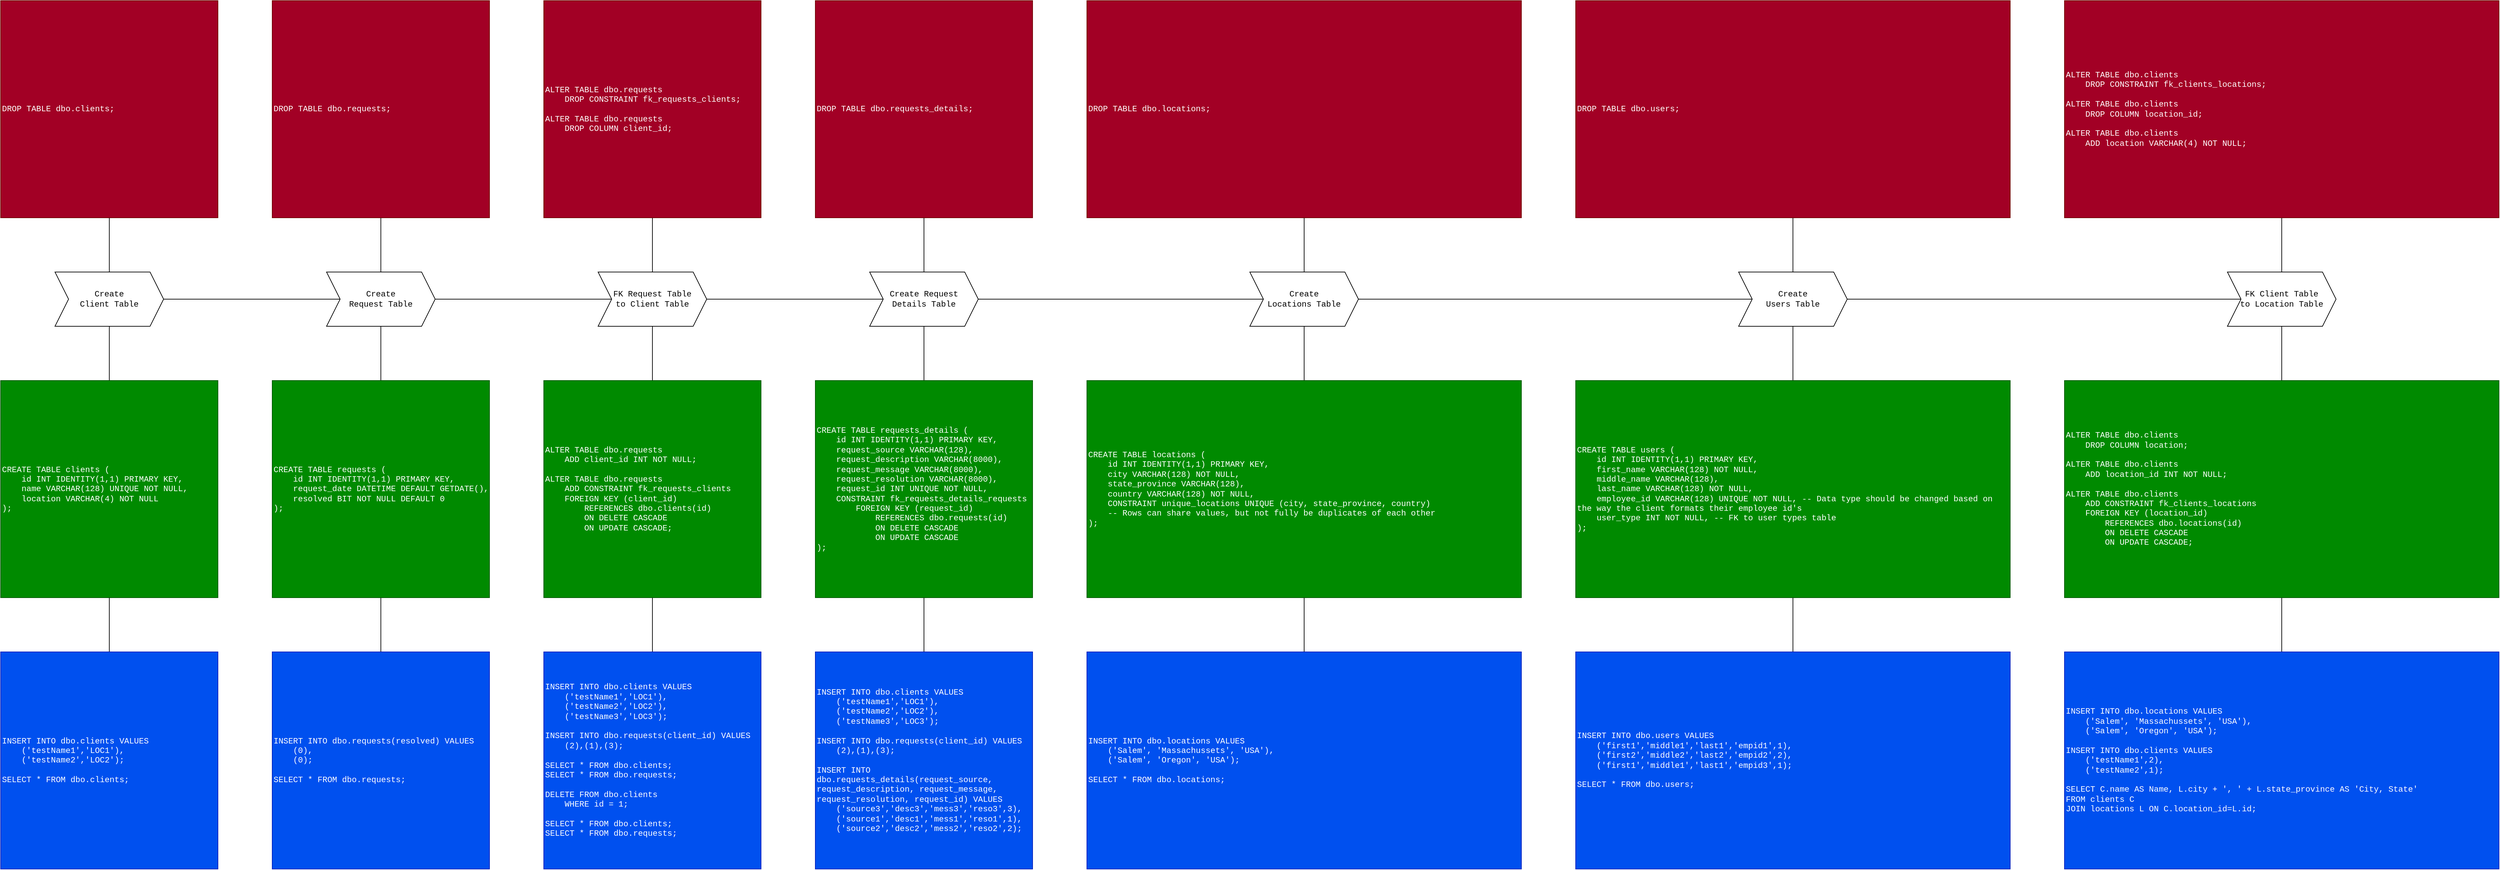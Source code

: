 <mxfile>
    <diagram id="G_rRwB2FEiA704Qm6xKi" name="Page-1">
        <mxGraphModel dx="1779" dy="1087" grid="1" gridSize="10" guides="1" tooltips="1" connect="1" arrows="1" fold="1" page="0" pageScale="1" pageWidth="850" pageHeight="1100" math="0" shadow="0">
            <root>
                <mxCell id="0"/>
                <mxCell id="1" parent="0"/>
                <mxCell id="6" style="edgeStyle=none;html=1;fontFamily=Courier New;endArrow=none;endFill=0;" parent="1" source="3" target="4" edge="1">
                    <mxGeometry relative="1" as="geometry"/>
                </mxCell>
                <mxCell id="7" style="edgeStyle=none;html=1;fontFamily=Courier New;endArrow=none;endFill=0;" parent="1" source="3" target="5" edge="1">
                    <mxGeometry relative="1" as="geometry"/>
                </mxCell>
                <mxCell id="9" value="" style="edgeStyle=none;html=1;fontFamily=Courier New;endArrow=none;endFill=0;" parent="1" source="3" target="8" edge="1">
                    <mxGeometry relative="1" as="geometry"/>
                </mxCell>
                <mxCell id="13" style="edgeStyle=none;html=1;fontFamily=Courier New;endArrow=none;endFill=0;" parent="1" source="4" target="12" edge="1">
                    <mxGeometry relative="1" as="geometry"/>
                </mxCell>
                <mxCell id="3" value="Create&lt;br&gt;Client Table" style="shape=step;perimeter=stepPerimeter;whiteSpace=wrap;html=1;fixedSize=1;fontFamily=Courier New;align=center;size=20;" parent="1" vertex="1">
                    <mxGeometry x="-40" y="280" width="160" height="80" as="geometry"/>
                </mxCell>
                <mxCell id="4" value="CREATE TABLE clients (&lt;br&gt;&amp;nbsp; &amp;nbsp; id INT IDENTITY(1,1) PRIMARY KEY,&lt;br&gt;&amp;nbsp; &amp;nbsp;&amp;nbsp;name VARCHAR(128) UNIQUE NOT NULL,&lt;br&gt;&amp;nbsp; &amp;nbsp;&amp;nbsp;location VARCHAR(4) NOT NULL&lt;br&gt;);" style="rounded=0;whiteSpace=wrap;html=1;align=left;fontFamily=Courier New;verticalAlign=middle;fillColor=#008a00;fontColor=#ffffff;strokeColor=#005700;" parent="1" vertex="1">
                    <mxGeometry x="-120" y="440" width="320" height="320" as="geometry"/>
                </mxCell>
                <mxCell id="5" value="DROP TABLE dbo.clients;" style="rounded=0;whiteSpace=wrap;html=1;align=left;fontFamily=Courier New;verticalAlign=middle;fillColor=#a20025;fontColor=#ffffff;strokeColor=#6F0000;" parent="1" vertex="1">
                    <mxGeometry x="-120" y="-120" width="320" height="320" as="geometry"/>
                </mxCell>
                <mxCell id="17" style="edgeStyle=none;html=1;fontFamily=Courier New;endArrow=none;endFill=0;" parent="1" source="8" target="15" edge="1">
                    <mxGeometry relative="1" as="geometry"/>
                </mxCell>
                <mxCell id="19" style="edgeStyle=none;html=1;fontFamily=Courier New;endArrow=none;endFill=0;" parent="1" source="8" target="18" edge="1">
                    <mxGeometry relative="1" as="geometry"/>
                </mxCell>
                <mxCell id="8" value="Create&lt;br&gt;Request Table" style="shape=step;perimeter=stepPerimeter;whiteSpace=wrap;html=1;fixedSize=1;fontFamily=Courier New;" parent="1" vertex="1">
                    <mxGeometry x="360" y="280" width="160" height="80" as="geometry"/>
                </mxCell>
                <mxCell id="12" value="INSERT INTO dbo.clients VALUES&lt;br&gt;&amp;nbsp; &amp;nbsp; ('testName1','LOC1'),&lt;br&gt;&amp;nbsp; &amp;nbsp; ('testName2','LOC2');&lt;br&gt;&lt;br&gt;SELECT * FROM dbo.clients;" style="rounded=0;whiteSpace=wrap;html=1;align=left;fontFamily=Courier New;verticalAlign=middle;fillColor=#0050ef;fontColor=#ffffff;strokeColor=#001DBC;" parent="1" vertex="1">
                    <mxGeometry x="-120" y="840" width="320" height="320" as="geometry"/>
                </mxCell>
                <mxCell id="14" style="edgeStyle=none;html=1;fontFamily=Courier New;endArrow=none;endFill=0;" parent="1" source="15" target="16" edge="1">
                    <mxGeometry relative="1" as="geometry"/>
                </mxCell>
                <mxCell id="15" value="&lt;div&gt;CREATE TABLE requests (&lt;/div&gt;&lt;div&gt;&lt;span&gt;&lt;/span&gt;&amp;nbsp; &amp;nbsp; id INT IDENTITY(1,1) PRIMARY KEY,&lt;/div&gt;&lt;div&gt;&lt;span&gt;&lt;/span&gt;&amp;nbsp; &amp;nbsp; request_date DATETIME DEFAULT GETDATE(),&lt;/div&gt;&lt;div&gt;&lt;span&gt;&lt;/span&gt;&amp;nbsp; &amp;nbsp; resolved BIT NOT NULL DEFAULT 0&lt;/div&gt;&lt;div&gt;);&lt;/div&gt;" style="rounded=0;whiteSpace=wrap;html=1;align=left;fontFamily=Courier New;verticalAlign=middle;fillColor=#008a00;fontColor=#ffffff;strokeColor=#005700;" parent="1" vertex="1">
                    <mxGeometry x="280" y="440" width="320" height="320" as="geometry"/>
                </mxCell>
                <mxCell id="16" value="&lt;div&gt;INSERT INTO dbo.requests(resolved) VALUES&lt;/div&gt;&lt;div&gt;&lt;span&gt;&lt;/span&gt;&amp;nbsp; &amp;nbsp; (0),&lt;/div&gt;&lt;div&gt;&lt;span&gt;&lt;/span&gt;&amp;nbsp; &amp;nbsp; (0);&lt;/div&gt;&lt;div&gt;&lt;br&gt;&lt;/div&gt;&lt;div&gt;SELECT * FROM dbo.requests;&lt;/div&gt;" style="rounded=0;whiteSpace=wrap;html=1;align=left;fontFamily=Courier New;verticalAlign=middle;fillColor=#0050ef;fontColor=#ffffff;strokeColor=#001DBC;" parent="1" vertex="1">
                    <mxGeometry x="280" y="840" width="320" height="320" as="geometry"/>
                </mxCell>
                <mxCell id="18" value="DROP TABLE dbo.requests;" style="rounded=0;whiteSpace=wrap;html=1;align=left;fontFamily=Courier New;verticalAlign=middle;fillColor=#a20025;fontColor=#ffffff;strokeColor=#6F0000;" parent="1" vertex="1">
                    <mxGeometry x="280" y="-120" width="320" height="320" as="geometry"/>
                </mxCell>
                <mxCell id="20" style="edgeStyle=none;html=1;fontFamily=Courier New;endArrow=none;endFill=0;" parent="1" source="22" target="24" edge="1">
                    <mxGeometry relative="1" as="geometry"/>
                </mxCell>
                <mxCell id="21" style="edgeStyle=none;html=1;fontFamily=Courier New;endArrow=none;endFill=0;" parent="1" source="22" target="26" edge="1">
                    <mxGeometry relative="1" as="geometry"/>
                </mxCell>
                <mxCell id="27" style="edgeStyle=none;html=1;fontFamily=Courier New;endArrow=none;endFill=0;" parent="1" source="22" target="8" edge="1">
                    <mxGeometry relative="1" as="geometry"/>
                </mxCell>
                <mxCell id="35" style="edgeStyle=none;html=1;fontFamily=Courier New;endArrow=none;endFill=0;" parent="1" source="22" target="30" edge="1">
                    <mxGeometry relative="1" as="geometry"/>
                </mxCell>
                <mxCell id="22" value="FK Request Table&lt;br&gt;to Client Table" style="shape=step;perimeter=stepPerimeter;whiteSpace=wrap;html=1;fixedSize=1;fontFamily=Courier New;" parent="1" vertex="1">
                    <mxGeometry x="760" y="280" width="160" height="80" as="geometry"/>
                </mxCell>
                <mxCell id="23" style="edgeStyle=none;html=1;fontFamily=Courier New;endArrow=none;endFill=0;" parent="1" source="24" target="25" edge="1">
                    <mxGeometry relative="1" as="geometry"/>
                </mxCell>
                <mxCell id="24" value="&lt;div&gt;ALTER TABLE dbo.requests&lt;/div&gt;&lt;div&gt;&amp;nbsp; &amp;nbsp; ADD client_id INT NOT NULL;&lt;/div&gt;&lt;div&gt;&lt;br&gt;&lt;/div&gt;&lt;div&gt;ALTER TABLE dbo.requests&lt;/div&gt;&lt;div&gt;&amp;nbsp; &amp;nbsp; ADD CONSTRAINT fk_requests_clients&lt;/div&gt;&lt;div&gt;&amp;nbsp; &amp;nbsp; FOREIGN KEY (client_id)&amp;nbsp;&lt;/div&gt;&lt;div&gt;&amp;nbsp; &amp;nbsp; &amp;nbsp; &amp;nbsp; REFERENCES dbo.clients(id)&lt;/div&gt;&lt;div&gt;&amp;nbsp; &amp;nbsp; &amp;nbsp; &amp;nbsp; ON DELETE CASCADE&lt;/div&gt;&lt;div&gt;&amp;nbsp; &amp;nbsp; &amp;nbsp; &amp;nbsp; ON UPDATE CASCADE;&lt;/div&gt;" style="rounded=0;whiteSpace=wrap;html=1;align=left;fontFamily=Courier New;verticalAlign=middle;fillColor=#008a00;fontColor=#ffffff;strokeColor=#005700;" parent="1" vertex="1">
                    <mxGeometry x="680" y="440" width="320" height="320" as="geometry"/>
                </mxCell>
                <mxCell id="25" value="&lt;div&gt;INSERT INTO dbo.clients VALUES&lt;/div&gt;&lt;div&gt;&amp;nbsp; &amp;nbsp; ('testName1','LOC1'),&lt;/div&gt;&lt;div&gt;&amp;nbsp; &amp;nbsp; ('testName2','LOC2'),&lt;/div&gt;&lt;div&gt;&amp;nbsp; &amp;nbsp; ('testName3','LOC3');&lt;/div&gt;&lt;div&gt;&lt;br&gt;&lt;/div&gt;&lt;div&gt;INSERT INTO dbo.requests(client_id) VALUES&lt;/div&gt;&lt;div&gt;&amp;nbsp; &amp;nbsp; (2),(1),(3);&lt;/div&gt;&lt;div&gt;&lt;br&gt;&lt;/div&gt;&lt;div&gt;SELECT * FROM dbo.clients;&lt;/div&gt;&lt;div&gt;SELECT * FROM dbo.requests;&lt;/div&gt;&lt;div&gt;&lt;br&gt;&lt;/div&gt;&lt;div&gt;DELETE FROM dbo.clients&lt;/div&gt;&lt;div&gt;&amp;nbsp; &amp;nbsp; WHERE id = 1;&lt;/div&gt;&lt;div&gt;&lt;br&gt;&lt;/div&gt;&lt;div&gt;&lt;span&gt;SELECT * FROM dbo.clients;&lt;/span&gt;&lt;br&gt;&lt;/div&gt;&lt;div&gt;SELECT * FROM dbo.requests;&lt;/div&gt;" style="rounded=0;whiteSpace=wrap;html=1;align=left;fontFamily=Courier New;verticalAlign=middle;fillColor=#0050ef;fontColor=#ffffff;strokeColor=#001DBC;" parent="1" vertex="1">
                    <mxGeometry x="680" y="840" width="320" height="320" as="geometry"/>
                </mxCell>
                <mxCell id="26" value="&lt;div&gt;ALTER TABLE dbo.requests&lt;/div&gt;&lt;div&gt;&amp;nbsp; &amp;nbsp; DROP CONSTRAINT fk_requests_clients;&lt;/div&gt;&lt;div&gt;&lt;br&gt;&lt;/div&gt;&lt;div&gt;ALTER TABLE dbo.requests&lt;/div&gt;&lt;div&gt;&amp;nbsp; &amp;nbsp; DROP COLUMN client_id;&lt;/div&gt;" style="rounded=0;whiteSpace=wrap;html=1;align=left;fontFamily=Courier New;verticalAlign=middle;fillColor=#a20025;fontColor=#ffffff;strokeColor=#6F0000;" parent="1" vertex="1">
                    <mxGeometry x="680" y="-120" width="320" height="320" as="geometry"/>
                </mxCell>
                <mxCell id="28" style="edgeStyle=none;html=1;fontFamily=Courier New;endArrow=none;endFill=0;" parent="1" source="30" target="32" edge="1">
                    <mxGeometry relative="1" as="geometry"/>
                </mxCell>
                <mxCell id="29" style="edgeStyle=none;html=1;fontFamily=Courier New;endArrow=none;endFill=0;" parent="1" source="30" target="34" edge="1">
                    <mxGeometry relative="1" as="geometry"/>
                </mxCell>
                <mxCell id="43" style="edgeStyle=none;html=1;endArrow=none;endFill=0;" edge="1" parent="1" source="30" target="38">
                    <mxGeometry relative="1" as="geometry"/>
                </mxCell>
                <mxCell id="30" value="Create Request&lt;br&gt;Details Table" style="shape=step;perimeter=stepPerimeter;whiteSpace=wrap;html=1;fixedSize=1;fontFamily=Courier New;" parent="1" vertex="1">
                    <mxGeometry x="1160" y="280" width="160" height="80" as="geometry"/>
                </mxCell>
                <mxCell id="31" style="edgeStyle=none;html=1;fontFamily=Courier New;endArrow=none;endFill=0;" parent="1" source="32" target="33" edge="1">
                    <mxGeometry relative="1" as="geometry"/>
                </mxCell>
                <mxCell id="32" value="&lt;div&gt;CREATE TABLE requests_details (&lt;/div&gt;&lt;div&gt;&lt;span&gt;&lt;/span&gt;&amp;nbsp; &amp;nbsp; id INT IDENTITY(1,1) PRIMARY KEY,&lt;/div&gt;&lt;div&gt;&lt;span&gt;&lt;/span&gt;&amp;nbsp; &amp;nbsp; request_source VARCHAR(128),&lt;/div&gt;&lt;div&gt;&lt;span&gt;&lt;/span&gt;&amp;nbsp; &amp;nbsp; request_description VARCHAR(8000),&lt;/div&gt;&lt;div&gt;&lt;span&gt;&lt;/span&gt;&amp;nbsp; &amp;nbsp; request_message VARCHAR(8000),&lt;/div&gt;&lt;div&gt;&lt;span&gt;&lt;/span&gt;&amp;nbsp; &amp;nbsp; request_resolution VARCHAR(8000),&lt;/div&gt;&lt;div&gt;&lt;span&gt;&lt;/span&gt;&amp;nbsp; &amp;nbsp; request_id INT UNIQUE NOT NULL,&lt;/div&gt;&lt;div&gt;&lt;span&gt;&lt;/span&gt;&amp;nbsp; &amp;nbsp; CONSTRAINT fk_requests_details_requests&lt;/div&gt;&lt;div&gt;&lt;span&gt;&lt;/span&gt;&amp;nbsp; &amp;nbsp; &amp;nbsp; &amp;nbsp; FOREIGN KEY (request_id)&lt;/div&gt;&lt;div&gt;&lt;span&gt;&lt;/span&gt;&amp;nbsp; &amp;nbsp; &amp;nbsp; &amp;nbsp; &amp;nbsp; &amp;nbsp; REFERENCES dbo.requests(id)&lt;/div&gt;&lt;div&gt;&lt;span&gt;&lt;/span&gt;&amp;nbsp; &amp;nbsp; &amp;nbsp; &amp;nbsp; &amp;nbsp; &amp;nbsp; ON DELETE CASCADE&lt;/div&gt;&lt;div&gt;&lt;span&gt;&lt;/span&gt;&amp;nbsp; &amp;nbsp; &amp;nbsp; &amp;nbsp; &amp;nbsp; &amp;nbsp; ON UPDATE CASCADE&lt;/div&gt;&lt;div&gt;);&lt;/div&gt;" style="rounded=0;whiteSpace=wrap;html=1;align=left;fontFamily=Courier New;verticalAlign=middle;fillColor=#008a00;fontColor=#ffffff;strokeColor=#005700;" parent="1" vertex="1">
                    <mxGeometry x="1080" y="440" width="320" height="320" as="geometry"/>
                </mxCell>
                <mxCell id="33" value="&lt;div&gt;INSERT INTO dbo.clients VALUES&lt;/div&gt;&lt;div&gt;&amp;nbsp; &amp;nbsp; ('testName1','LOC1'),&lt;/div&gt;&lt;div&gt;&amp;nbsp; &amp;nbsp; ('testName2','LOC2'),&lt;/div&gt;&lt;div&gt;&amp;nbsp; &amp;nbsp; ('testName3','LOC3');&lt;/div&gt;&lt;div&gt;&lt;br&gt;&lt;/div&gt;&lt;div&gt;INSERT INTO dbo.requests(client_id) VALUES&lt;/div&gt;&lt;div&gt;&amp;nbsp; &amp;nbsp; (2),(1),(3);&lt;/div&gt;&lt;div&gt;&lt;br&gt;&lt;/div&gt;&lt;div&gt;INSERT INTO dbo.requests_details(request_source, request_description, request_message, request_resolution, request_id) VALUES&amp;nbsp;&lt;/div&gt;&lt;div&gt;&lt;span&gt;&lt;/span&gt;&amp;nbsp; &amp;nbsp; ('source3','desc3','mess3','reso3',3),&lt;/div&gt;&lt;div&gt;&lt;span&gt;&lt;/span&gt;&amp;nbsp; &amp;nbsp; ('source1','desc1','mess1','reso1',1),&lt;/div&gt;&lt;div&gt;&lt;span&gt;&lt;/span&gt;&amp;nbsp; &amp;nbsp; ('source2','desc2','mess2','reso2',2);&lt;/div&gt;" style="rounded=0;whiteSpace=wrap;html=1;align=left;fontFamily=Courier New;verticalAlign=middle;fillColor=#0050ef;fontColor=#ffffff;strokeColor=#001DBC;" parent="1" vertex="1">
                    <mxGeometry x="1080" y="840" width="320" height="320" as="geometry"/>
                </mxCell>
                <mxCell id="34" value="DROP TABLE dbo.requests_details;" style="rounded=0;whiteSpace=wrap;html=1;align=left;fontFamily=Courier New;verticalAlign=middle;fillColor=#a20025;fontColor=#ffffff;strokeColor=#6F0000;" parent="1" vertex="1">
                    <mxGeometry x="1080" y="-120" width="320" height="320" as="geometry"/>
                </mxCell>
                <mxCell id="36" style="edgeStyle=none;html=1;fontFamily=Courier New;endArrow=none;endFill=0;" edge="1" parent="1" source="38" target="40">
                    <mxGeometry relative="1" as="geometry"/>
                </mxCell>
                <mxCell id="37" style="edgeStyle=none;html=1;fontFamily=Courier New;endArrow=none;endFill=0;" edge="1" parent="1" source="38" target="42">
                    <mxGeometry relative="1" as="geometry"/>
                </mxCell>
                <mxCell id="51" style="edgeStyle=none;html=1;endArrow=none;endFill=0;" edge="1" parent="1" source="38" target="46">
                    <mxGeometry relative="1" as="geometry"/>
                </mxCell>
                <mxCell id="38" value="Create Locations&amp;nbsp;Table" style="shape=step;perimeter=stepPerimeter;whiteSpace=wrap;html=1;fixedSize=1;fontFamily=Courier New;" vertex="1" parent="1">
                    <mxGeometry x="1720" y="280" width="160" height="80" as="geometry"/>
                </mxCell>
                <mxCell id="39" style="edgeStyle=none;html=1;fontFamily=Courier New;endArrow=none;endFill=0;" edge="1" parent="1" source="40" target="41">
                    <mxGeometry relative="1" as="geometry"/>
                </mxCell>
                <mxCell id="40" value="&lt;div&gt;CREATE TABLE locations (&lt;/div&gt;&lt;div&gt;&amp;nbsp; &amp;nbsp; id INT IDENTITY(1,1) PRIMARY KEY,&lt;/div&gt;&lt;div&gt;&lt;span&gt;&lt;/span&gt;&amp;nbsp; &amp;nbsp; city VARCHAR(128) NOT NULL,&lt;/div&gt;&lt;div&gt;&lt;span&gt;&lt;/span&gt;&amp;nbsp; &amp;nbsp; state_province VARCHAR(128),&lt;/div&gt;&lt;div&gt;&lt;span&gt;&lt;/span&gt;&amp;nbsp; &amp;nbsp; country VARCHAR(128) NOT NULL,&lt;/div&gt;&lt;div&gt;&lt;span&gt;&lt;/span&gt;&amp;nbsp; &amp;nbsp; CONSTRAINT unique_locations UNIQUE (city, state_province, country)&lt;/div&gt;&lt;div&gt;&lt;span&gt;&lt;/span&gt;&amp;nbsp; &amp;nbsp; -- Rows can share values, but not fully be duplicates of each other&lt;/div&gt;&lt;div&gt;);&lt;/div&gt;" style="rounded=0;whiteSpace=wrap;html=1;align=left;fontFamily=Courier New;verticalAlign=middle;fillColor=#008a00;fontColor=#ffffff;strokeColor=#005700;" vertex="1" parent="1">
                    <mxGeometry x="1480" y="440" width="640" height="320" as="geometry"/>
                </mxCell>
                <mxCell id="41" value="&lt;div&gt;INSERT INTO dbo.locations VALUES&lt;/div&gt;&lt;div&gt;&amp;nbsp; &amp;nbsp; ('Salem', 'Massachussets', 'USA'),&lt;/div&gt;&lt;div&gt;&amp;nbsp; &amp;nbsp; ('Salem', 'Oregon', 'USA');&lt;/div&gt;&lt;div&gt;&lt;br&gt;&lt;/div&gt;&lt;div&gt;SELECT * FROM dbo.locations;&lt;/div&gt;" style="rounded=0;whiteSpace=wrap;html=1;align=left;fontFamily=Courier New;verticalAlign=middle;fillColor=#0050ef;fontColor=#ffffff;strokeColor=#001DBC;" vertex="1" parent="1">
                    <mxGeometry x="1480" y="840" width="640" height="320" as="geometry"/>
                </mxCell>
                <mxCell id="42" value="DROP TABLE dbo.locations;" style="rounded=0;whiteSpace=wrap;html=1;align=left;fontFamily=Courier New;verticalAlign=middle;fillColor=#a20025;fontColor=#ffffff;strokeColor=#6F0000;" vertex="1" parent="1">
                    <mxGeometry x="1480" y="-120" width="640" height="320" as="geometry"/>
                </mxCell>
                <mxCell id="44" style="edgeStyle=none;html=1;fontFamily=Courier New;endArrow=none;endFill=0;" edge="1" parent="1" source="46" target="48">
                    <mxGeometry relative="1" as="geometry"/>
                </mxCell>
                <mxCell id="45" style="edgeStyle=none;html=1;fontFamily=Courier New;endArrow=none;endFill=0;" edge="1" parent="1" source="46" target="50">
                    <mxGeometry relative="1" as="geometry"/>
                </mxCell>
                <mxCell id="46" value="Create&lt;br&gt;Users Table" style="shape=step;perimeter=stepPerimeter;whiteSpace=wrap;html=1;fixedSize=1;fontFamily=Courier New;" vertex="1" parent="1">
                    <mxGeometry x="2440" y="280" width="160" height="80" as="geometry"/>
                </mxCell>
                <mxCell id="47" style="edgeStyle=none;html=1;fontFamily=Courier New;endArrow=none;endFill=0;" edge="1" parent="1" source="48" target="49">
                    <mxGeometry relative="1" as="geometry"/>
                </mxCell>
                <mxCell id="48" value="&lt;div&gt;CREATE TABLE users (&lt;/div&gt;&lt;div&gt;&lt;span&gt;&lt;/span&gt;&amp;nbsp; &amp;nbsp; id INT IDENTITY(1,1) PRIMARY KEY,&lt;/div&gt;&amp;nbsp; &amp;nbsp;&amp;nbsp;&lt;span&gt;first_name VARCHAR(128) NOT NULL,&lt;/span&gt;&lt;br&gt;&amp;nbsp; &amp;nbsp;&amp;nbsp;&lt;span&gt;middle_name VARCHAR(128),&lt;br&gt;&lt;/span&gt;&amp;nbsp; &amp;nbsp;&amp;nbsp;&lt;span&gt;last_name VARCHAR(128) NOT NULL,&lt;/span&gt;&lt;br&gt;&amp;nbsp; &amp;nbsp;&amp;nbsp;&lt;span&gt;employee_id VARCHAR(128) UNIQUE NOT NULL, -- Data type should be changed based on the way the client formats their employee id's&lt;/span&gt;&lt;br&gt;&amp;nbsp; &amp;nbsp;&amp;nbsp;&lt;span&gt;user_type INT NOT NULL, -- FK to user types table&lt;/span&gt;&lt;br&gt;&lt;div&gt;);&lt;/div&gt;" style="rounded=0;whiteSpace=wrap;html=1;align=left;fontFamily=Courier New;verticalAlign=middle;fillColor=#008a00;fontColor=#ffffff;strokeColor=#005700;" vertex="1" parent="1">
                    <mxGeometry x="2200" y="440" width="640" height="320" as="geometry"/>
                </mxCell>
                <mxCell id="49" value="&lt;div&gt;INSERT INTO dbo.users VALUES&lt;/div&gt;&lt;div&gt;&amp;nbsp; &amp;nbsp; ('first1','middle1','last1','empid1',1),&lt;/div&gt;&lt;div&gt;&amp;nbsp; &amp;nbsp; ('first2','middle2','last2','empid2',2),&lt;/div&gt;&lt;div&gt;&amp;nbsp; &amp;nbsp; ('first1','middle1','last1','empid3',1);&lt;/div&gt;&lt;div&gt;&lt;br&gt;&lt;/div&gt;&lt;div&gt;SELECT * FROM dbo.users;&lt;/div&gt;" style="rounded=0;whiteSpace=wrap;html=1;align=left;fontFamily=Courier New;verticalAlign=middle;fillColor=#0050ef;fontColor=#ffffff;strokeColor=#001DBC;" vertex="1" parent="1">
                    <mxGeometry x="2200" y="840" width="640" height="320" as="geometry"/>
                </mxCell>
                <mxCell id="50" value="DROP TABLE dbo.users;" style="rounded=0;whiteSpace=wrap;html=1;align=left;fontFamily=Courier New;verticalAlign=middle;fillColor=#a20025;fontColor=#ffffff;strokeColor=#6F0000;" vertex="1" parent="1">
                    <mxGeometry x="2200" y="-120" width="640" height="320" as="geometry"/>
                </mxCell>
                <mxCell id="61" style="edgeStyle=none;html=1;endArrow=none;endFill=0;" edge="1" parent="1" source="52" target="46">
                    <mxGeometry relative="1" as="geometry"/>
                </mxCell>
                <mxCell id="52" value="FK&amp;nbsp;Client Table&lt;br&gt;to Location Table" style="shape=step;perimeter=stepPerimeter;whiteSpace=wrap;html=1;fixedSize=1;fontFamily=Courier New;" vertex="1" parent="1">
                    <mxGeometry x="3160" y="280" width="160" height="80" as="geometry"/>
                </mxCell>
                <mxCell id="53" style="edgeStyle=none;html=1;fontFamily=Courier New;endArrow=none;endFill=0;" edge="1" parent="1" source="52" target="57">
                    <mxGeometry relative="1" as="geometry">
                        <mxPoint x="3240" y="360" as="sourcePoint"/>
                    </mxGeometry>
                </mxCell>
                <mxCell id="54" style="edgeStyle=none;html=1;fontFamily=Courier New;endArrow=none;endFill=0;" edge="1" parent="1" source="52" target="59">
                    <mxGeometry relative="1" as="geometry">
                        <mxPoint x="3240" y="280" as="sourcePoint"/>
                    </mxGeometry>
                </mxCell>
                <mxCell id="56" style="edgeStyle=none;html=1;fontFamily=Courier New;endArrow=none;endFill=0;" edge="1" parent="1" source="57" target="58">
                    <mxGeometry relative="1" as="geometry"/>
                </mxCell>
                <mxCell id="57" value="&lt;div&gt;ALTER TABLE dbo.clients&lt;/div&gt;&lt;div&gt;&lt;span&gt;&lt;/span&gt;&amp;nbsp; &amp;nbsp; DROP COLUMN location;&lt;/div&gt;&lt;div&gt;&lt;br&gt;&lt;/div&gt;&lt;div&gt;ALTER TABLE dbo.clients&lt;/div&gt;&lt;div&gt;&lt;span&gt;&lt;/span&gt;&amp;nbsp; &amp;nbsp; ADD location_id INT NOT NULL;&lt;/div&gt;&lt;div&gt;&lt;br&gt;&lt;/div&gt;&lt;div&gt;ALTER TABLE dbo.clients&lt;/div&gt;&lt;div&gt;&lt;span&gt;&lt;/span&gt;&amp;nbsp; &amp;nbsp; ADD CONSTRAINT fk_clients_locations&lt;/div&gt;&lt;div&gt;&lt;span&gt;&lt;/span&gt;&amp;nbsp; &amp;nbsp; FOREIGN KEY (location_id)&lt;/div&gt;&lt;div&gt;&lt;span&gt;&lt;/span&gt;&amp;nbsp; &amp;nbsp; &amp;nbsp; &amp;nbsp; REFERENCES dbo.locations(id)&lt;/div&gt;&lt;div&gt;&lt;span&gt;&lt;/span&gt;&amp;nbsp; &amp;nbsp; &amp;nbsp; &amp;nbsp; ON DELETE CASCADE&lt;/div&gt;&lt;div&gt;&lt;span&gt;&lt;/span&gt;&amp;nbsp; &amp;nbsp; &amp;nbsp; &amp;nbsp; ON UPDATE CASCADE;&lt;/div&gt;" style="rounded=0;whiteSpace=wrap;html=1;align=left;fontFamily=Courier New;verticalAlign=middle;fillColor=#008a00;fontColor=#ffffff;strokeColor=#005700;" vertex="1" parent="1">
                    <mxGeometry x="2920" y="440" width="640" height="320" as="geometry"/>
                </mxCell>
                <mxCell id="58" value="&lt;div&gt;INSERT INTO dbo.locations VALUES&lt;/div&gt;&lt;div&gt;&amp;nbsp; &amp;nbsp; ('Salem', 'Massachussets', 'USA'),&lt;/div&gt;&lt;div&gt;&amp;nbsp; &amp;nbsp; ('Salem', 'Oregon', 'USA');&lt;/div&gt;&lt;div&gt;&lt;br&gt;&lt;/div&gt;&lt;div&gt;INSERT INTO dbo.clients VALUES&lt;/div&gt;&lt;div&gt;&amp;nbsp; &amp;nbsp; ('testName1',2),&lt;/div&gt;&lt;div&gt;&amp;nbsp; &amp;nbsp; ('testName2',1);&lt;/div&gt;&lt;div&gt;&lt;br&gt;&lt;/div&gt;&lt;div&gt;SELECT C.name AS Name, L.city + ', ' + L.state_province AS 'City, State'&amp;nbsp;&lt;/div&gt;&lt;div&gt;FROM clients C&lt;/div&gt;&lt;div&gt;JOIN locations L ON C.location_id=L.id;&lt;/div&gt;" style="rounded=0;whiteSpace=wrap;html=1;align=left;fontFamily=Courier New;verticalAlign=middle;fillColor=#0050ef;fontColor=#ffffff;strokeColor=#001DBC;" vertex="1" parent="1">
                    <mxGeometry x="2920" y="840" width="640" height="320" as="geometry"/>
                </mxCell>
                <mxCell id="59" value="&lt;div&gt;ALTER TABLE dbo.clients&lt;/div&gt;&lt;div&gt;&lt;span&gt;&lt;/span&gt;&amp;nbsp; &amp;nbsp; DROP CONSTRAINT fk_clients_locations;&lt;/div&gt;&lt;div&gt;&lt;br&gt;&lt;/div&gt;&lt;div&gt;ALTER TABLE dbo.clients&lt;/div&gt;&lt;div&gt;&lt;span&gt;&lt;/span&gt;&amp;nbsp; &amp;nbsp; DROP COLUMN location_id;&lt;/div&gt;&lt;div&gt;&lt;br&gt;&lt;/div&gt;&lt;div&gt;ALTER TABLE dbo.clients&lt;/div&gt;&lt;div&gt;&lt;span&gt;&lt;/span&gt;&amp;nbsp; &amp;nbsp; ADD location VARCHAR(4) NOT NULL;&lt;/div&gt;" style="rounded=0;whiteSpace=wrap;html=1;align=left;fontFamily=Courier New;verticalAlign=middle;fillColor=#a20025;fontColor=#ffffff;strokeColor=#6F0000;" vertex="1" parent="1">
                    <mxGeometry x="2920" y="-120" width="640" height="320" as="geometry"/>
                </mxCell>
            </root>
        </mxGraphModel>
    </diagram>
</mxfile>
